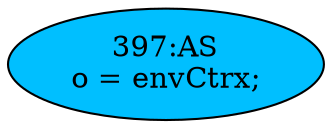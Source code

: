 strict digraph "" {
	node [label="\N"];
	"397:AS"	 [ast="<pyverilog.vparser.ast.Assign object at 0x7f93071724d0>",
		def_var="['o']",
		fillcolor=deepskyblue,
		label="397:AS
o = envCtrx;",
		statements="[]",
		style=filled,
		typ=Assign,
		use_var="['envCtrx']"];
}
